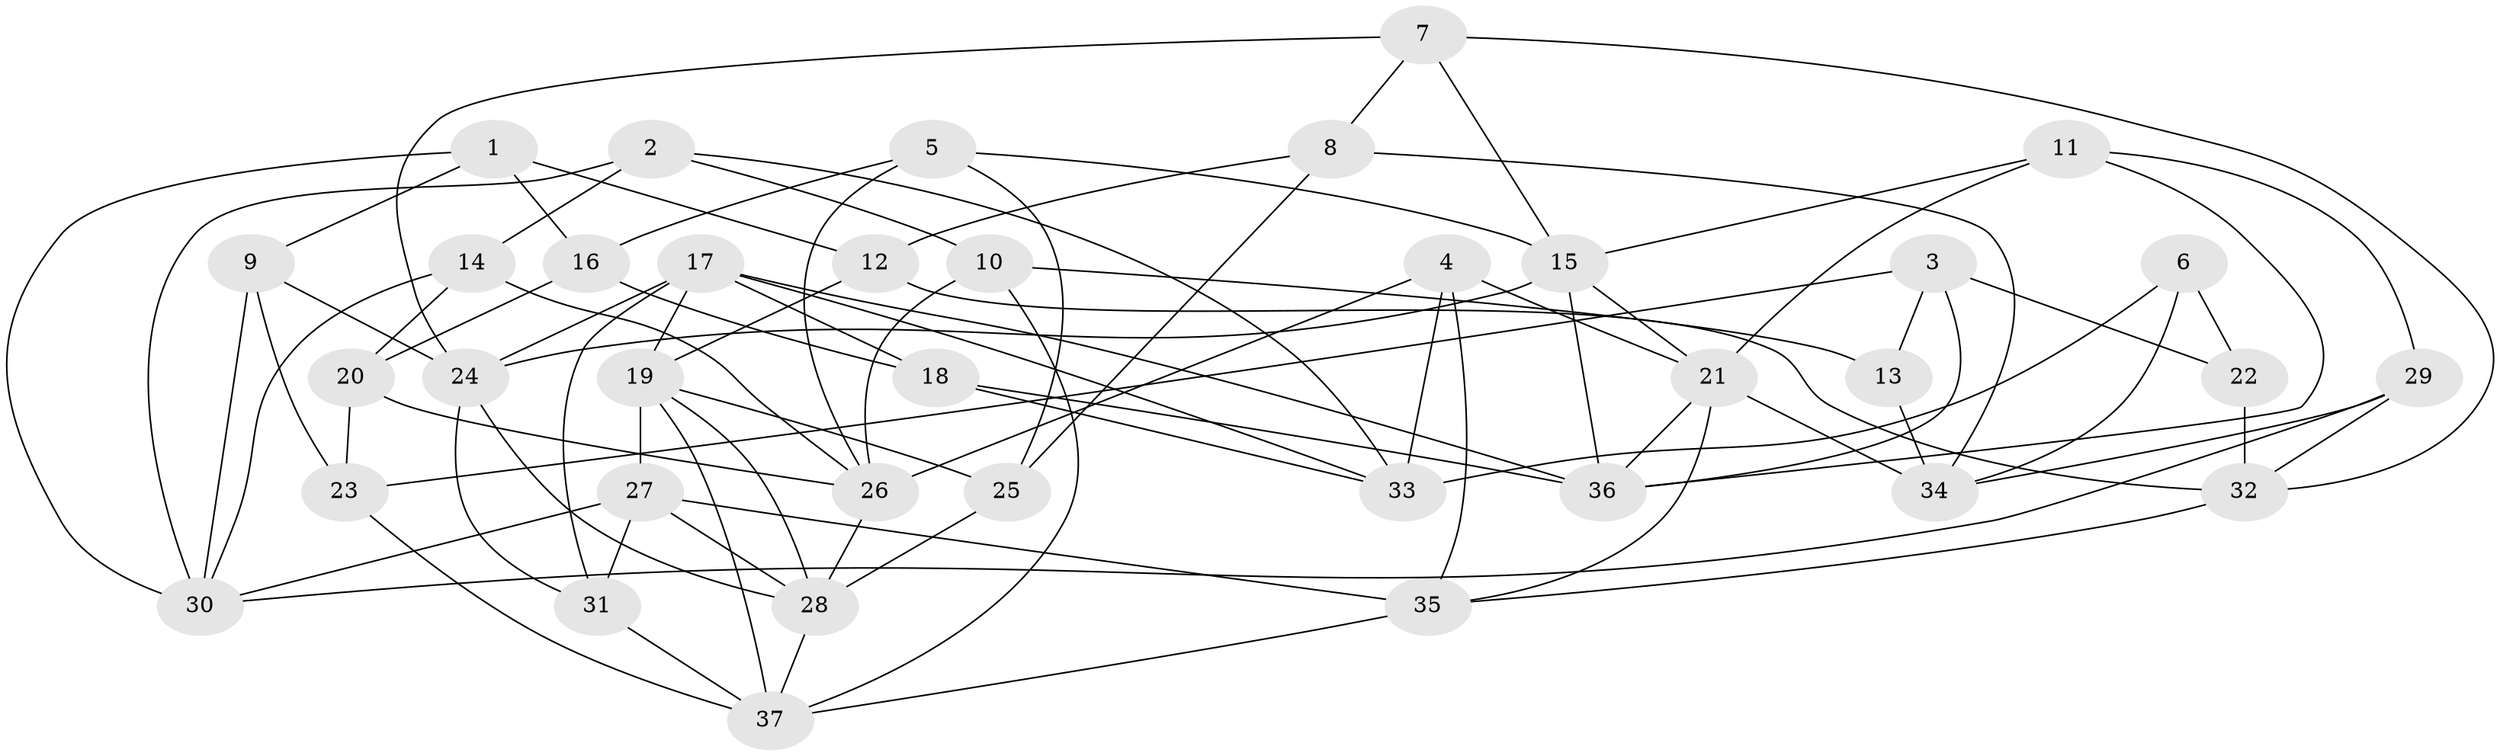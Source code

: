// original degree distribution, {4: 1.0}
// Generated by graph-tools (version 1.1) at 2025/38/03/04/25 23:38:16]
// undirected, 37 vertices, 85 edges
graph export_dot {
  node [color=gray90,style=filled];
  1;
  2;
  3;
  4;
  5;
  6;
  7;
  8;
  9;
  10;
  11;
  12;
  13;
  14;
  15;
  16;
  17;
  18;
  19;
  20;
  21;
  22;
  23;
  24;
  25;
  26;
  27;
  28;
  29;
  30;
  31;
  32;
  33;
  34;
  35;
  36;
  37;
  1 -- 9 [weight=1.0];
  1 -- 12 [weight=1.0];
  1 -- 16 [weight=1.0];
  1 -- 30 [weight=1.0];
  2 -- 10 [weight=1.0];
  2 -- 14 [weight=1.0];
  2 -- 30 [weight=1.0];
  2 -- 33 [weight=1.0];
  3 -- 13 [weight=1.0];
  3 -- 22 [weight=1.0];
  3 -- 23 [weight=1.0];
  3 -- 36 [weight=1.0];
  4 -- 21 [weight=1.0];
  4 -- 26 [weight=1.0];
  4 -- 33 [weight=1.0];
  4 -- 35 [weight=1.0];
  5 -- 15 [weight=1.0];
  5 -- 16 [weight=1.0];
  5 -- 25 [weight=1.0];
  5 -- 26 [weight=1.0];
  6 -- 22 [weight=1.0];
  6 -- 33 [weight=2.0];
  6 -- 34 [weight=1.0];
  7 -- 8 [weight=1.0];
  7 -- 15 [weight=1.0];
  7 -- 24 [weight=1.0];
  7 -- 32 [weight=1.0];
  8 -- 12 [weight=1.0];
  8 -- 25 [weight=1.0];
  8 -- 34 [weight=1.0];
  9 -- 23 [weight=1.0];
  9 -- 24 [weight=1.0];
  9 -- 30 [weight=1.0];
  10 -- 13 [weight=1.0];
  10 -- 26 [weight=1.0];
  10 -- 37 [weight=1.0];
  11 -- 15 [weight=1.0];
  11 -- 21 [weight=1.0];
  11 -- 29 [weight=1.0];
  11 -- 36 [weight=1.0];
  12 -- 19 [weight=1.0];
  12 -- 32 [weight=1.0];
  13 -- 34 [weight=2.0];
  14 -- 20 [weight=1.0];
  14 -- 26 [weight=1.0];
  14 -- 30 [weight=1.0];
  15 -- 21 [weight=1.0];
  15 -- 24 [weight=1.0];
  15 -- 36 [weight=1.0];
  16 -- 18 [weight=1.0];
  16 -- 20 [weight=1.0];
  17 -- 18 [weight=1.0];
  17 -- 19 [weight=1.0];
  17 -- 24 [weight=1.0];
  17 -- 31 [weight=1.0];
  17 -- 33 [weight=1.0];
  17 -- 36 [weight=1.0];
  18 -- 33 [weight=1.0];
  18 -- 36 [weight=1.0];
  19 -- 25 [weight=1.0];
  19 -- 27 [weight=1.0];
  19 -- 28 [weight=1.0];
  19 -- 37 [weight=1.0];
  20 -- 23 [weight=1.0];
  20 -- 26 [weight=1.0];
  21 -- 34 [weight=1.0];
  21 -- 35 [weight=1.0];
  21 -- 36 [weight=1.0];
  22 -- 32 [weight=2.0];
  23 -- 37 [weight=1.0];
  24 -- 28 [weight=1.0];
  24 -- 31 [weight=1.0];
  25 -- 28 [weight=1.0];
  26 -- 28 [weight=1.0];
  27 -- 28 [weight=1.0];
  27 -- 30 [weight=1.0];
  27 -- 31 [weight=1.0];
  27 -- 35 [weight=2.0];
  28 -- 37 [weight=1.0];
  29 -- 30 [weight=1.0];
  29 -- 32 [weight=1.0];
  29 -- 34 [weight=1.0];
  31 -- 37 [weight=1.0];
  32 -- 35 [weight=1.0];
  35 -- 37 [weight=1.0];
}
